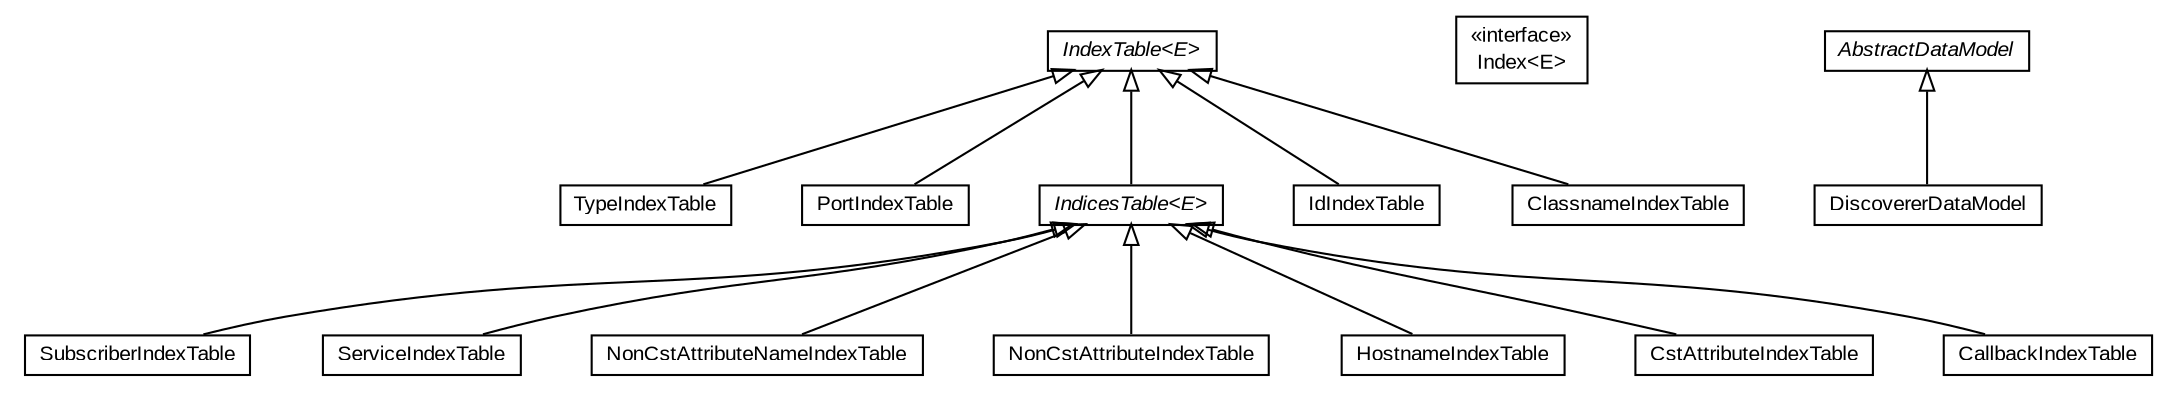 #!/usr/local/bin/dot
#
# Class diagram 
# Generated by UMLGraph version 5.3 (http://www.umlgraph.org/)
#

digraph G {
	edge [fontname="arial",fontsize=10,labelfontname="arial",labelfontsize=10];
	node [fontname="arial",fontsize=10,shape=plaintext];
	nodesep=0.25;
	ranksep=0.5;
	// context.arch.discoverer.component.dataModel.TypeIndexTable
	c12515 [label=<<table title="context.arch.discoverer.component.dataModel.TypeIndexTable" border="0" cellborder="1" cellspacing="0" cellpadding="2" port="p" href="./TypeIndexTable.html">
		<tr><td><table border="0" cellspacing="0" cellpadding="1">
<tr><td align="center" balign="center"> TypeIndexTable </td></tr>
		</table></td></tr>
		</table>>, fontname="arial", fontcolor="black", fontsize=10.0];
	// context.arch.discoverer.component.dataModel.SubscriberIndexTable
	c12516 [label=<<table title="context.arch.discoverer.component.dataModel.SubscriberIndexTable" border="0" cellborder="1" cellspacing="0" cellpadding="2" port="p" href="./SubscriberIndexTable.html">
		<tr><td><table border="0" cellspacing="0" cellpadding="1">
<tr><td align="center" balign="center"> SubscriberIndexTable </td></tr>
		</table></td></tr>
		</table>>, fontname="arial", fontcolor="black", fontsize=10.0];
	// context.arch.discoverer.component.dataModel.ServiceIndexTable
	c12517 [label=<<table title="context.arch.discoverer.component.dataModel.ServiceIndexTable" border="0" cellborder="1" cellspacing="0" cellpadding="2" port="p" href="./ServiceIndexTable.html">
		<tr><td><table border="0" cellspacing="0" cellpadding="1">
<tr><td align="center" balign="center"> ServiceIndexTable </td></tr>
		</table></td></tr>
		</table>>, fontname="arial", fontcolor="black", fontsize=10.0];
	// context.arch.discoverer.component.dataModel.PortIndexTable
	c12518 [label=<<table title="context.arch.discoverer.component.dataModel.PortIndexTable" border="0" cellborder="1" cellspacing="0" cellpadding="2" port="p" href="./PortIndexTable.html">
		<tr><td><table border="0" cellspacing="0" cellpadding="1">
<tr><td align="center" balign="center"> PortIndexTable </td></tr>
		</table></td></tr>
		</table>>, fontname="arial", fontcolor="black", fontsize=10.0];
	// context.arch.discoverer.component.dataModel.NonCstAttributeNameIndexTable
	c12519 [label=<<table title="context.arch.discoverer.component.dataModel.NonCstAttributeNameIndexTable" border="0" cellborder="1" cellspacing="0" cellpadding="2" port="p" href="./NonCstAttributeNameIndexTable.html">
		<tr><td><table border="0" cellspacing="0" cellpadding="1">
<tr><td align="center" balign="center"> NonCstAttributeNameIndexTable </td></tr>
		</table></td></tr>
		</table>>, fontname="arial", fontcolor="black", fontsize=10.0];
	// context.arch.discoverer.component.dataModel.NonCstAttributeIndexTable
	c12520 [label=<<table title="context.arch.discoverer.component.dataModel.NonCstAttributeIndexTable" border="0" cellborder="1" cellspacing="0" cellpadding="2" port="p" href="./NonCstAttributeIndexTable.html">
		<tr><td><table border="0" cellspacing="0" cellpadding="1">
<tr><td align="center" balign="center"> NonCstAttributeIndexTable </td></tr>
		</table></td></tr>
		</table>>, fontname="arial", fontcolor="black", fontsize=10.0];
	// context.arch.discoverer.component.dataModel.IndicesTable<E>
	c12521 [label=<<table title="context.arch.discoverer.component.dataModel.IndicesTable" border="0" cellborder="1" cellspacing="0" cellpadding="2" port="p" href="./IndicesTable.html">
		<tr><td><table border="0" cellspacing="0" cellpadding="1">
<tr><td align="center" balign="center"><font face="arial italic"> IndicesTable&lt;E&gt; </font></td></tr>
		</table></td></tr>
		</table>>, fontname="arial", fontcolor="black", fontsize=10.0];
	// context.arch.discoverer.component.dataModel.IndexTable<E>
	c12522 [label=<<table title="context.arch.discoverer.component.dataModel.IndexTable" border="0" cellborder="1" cellspacing="0" cellpadding="2" port="p" href="./IndexTable.html">
		<tr><td><table border="0" cellspacing="0" cellpadding="1">
<tr><td align="center" balign="center"><font face="arial italic"> IndexTable&lt;E&gt; </font></td></tr>
		</table></td></tr>
		</table>>, fontname="arial", fontcolor="black", fontsize=10.0];
	// context.arch.discoverer.component.dataModel.Index<E>
	c12523 [label=<<table title="context.arch.discoverer.component.dataModel.Index" border="0" cellborder="1" cellspacing="0" cellpadding="2" port="p" href="./Index.html">
		<tr><td><table border="0" cellspacing="0" cellpadding="1">
<tr><td align="center" balign="center"> &#171;interface&#187; </td></tr>
<tr><td align="center" balign="center"> Index&lt;E&gt; </td></tr>
		</table></td></tr>
		</table>>, fontname="arial", fontcolor="black", fontsize=10.0];
	// context.arch.discoverer.component.dataModel.IdIndexTable
	c12524 [label=<<table title="context.arch.discoverer.component.dataModel.IdIndexTable" border="0" cellborder="1" cellspacing="0" cellpadding="2" port="p" href="./IdIndexTable.html">
		<tr><td><table border="0" cellspacing="0" cellpadding="1">
<tr><td align="center" balign="center"> IdIndexTable </td></tr>
		</table></td></tr>
		</table>>, fontname="arial", fontcolor="black", fontsize=10.0];
	// context.arch.discoverer.component.dataModel.HostnameIndexTable
	c12525 [label=<<table title="context.arch.discoverer.component.dataModel.HostnameIndexTable" border="0" cellborder="1" cellspacing="0" cellpadding="2" port="p" href="./HostnameIndexTable.html">
		<tr><td><table border="0" cellspacing="0" cellpadding="1">
<tr><td align="center" balign="center"> HostnameIndexTable </td></tr>
		</table></td></tr>
		</table>>, fontname="arial", fontcolor="black", fontsize=10.0];
	// context.arch.discoverer.component.dataModel.DiscovererDataModel
	c12526 [label=<<table title="context.arch.discoverer.component.dataModel.DiscovererDataModel" border="0" cellborder="1" cellspacing="0" cellpadding="2" port="p" href="./DiscovererDataModel.html">
		<tr><td><table border="0" cellspacing="0" cellpadding="1">
<tr><td align="center" balign="center"> DiscovererDataModel </td></tr>
		</table></td></tr>
		</table>>, fontname="arial", fontcolor="black", fontsize=10.0];
	// context.arch.discoverer.component.dataModel.CstAttributeIndexTable
	c12527 [label=<<table title="context.arch.discoverer.component.dataModel.CstAttributeIndexTable" border="0" cellborder="1" cellspacing="0" cellpadding="2" port="p" href="./CstAttributeIndexTable.html">
		<tr><td><table border="0" cellspacing="0" cellpadding="1">
<tr><td align="center" balign="center"> CstAttributeIndexTable </td></tr>
		</table></td></tr>
		</table>>, fontname="arial", fontcolor="black", fontsize=10.0];
	// context.arch.discoverer.component.dataModel.ClassnameIndexTable
	c12528 [label=<<table title="context.arch.discoverer.component.dataModel.ClassnameIndexTable" border="0" cellborder="1" cellspacing="0" cellpadding="2" port="p" href="./ClassnameIndexTable.html">
		<tr><td><table border="0" cellspacing="0" cellpadding="1">
<tr><td align="center" balign="center"> ClassnameIndexTable </td></tr>
		</table></td></tr>
		</table>>, fontname="arial", fontcolor="black", fontsize=10.0];
	// context.arch.discoverer.component.dataModel.CallbackIndexTable
	c12529 [label=<<table title="context.arch.discoverer.component.dataModel.CallbackIndexTable" border="0" cellborder="1" cellspacing="0" cellpadding="2" port="p" href="./CallbackIndexTable.html">
		<tr><td><table border="0" cellspacing="0" cellpadding="1">
<tr><td align="center" balign="center"> CallbackIndexTable </td></tr>
		</table></td></tr>
		</table>>, fontname="arial", fontcolor="black", fontsize=10.0];
	// context.arch.discoverer.component.dataModel.AbstractDataModel
	c12530 [label=<<table title="context.arch.discoverer.component.dataModel.AbstractDataModel" border="0" cellborder="1" cellspacing="0" cellpadding="2" port="p" href="./AbstractDataModel.html">
		<tr><td><table border="0" cellspacing="0" cellpadding="1">
<tr><td align="center" balign="center"><font face="arial italic"> AbstractDataModel </font></td></tr>
		</table></td></tr>
		</table>>, fontname="arial", fontcolor="black", fontsize=10.0];
	//context.arch.discoverer.component.dataModel.TypeIndexTable extends context.arch.discoverer.component.dataModel.IndexTable<java.lang.String>
	c12522:p -> c12515:p [dir=back,arrowtail=empty];
	//context.arch.discoverer.component.dataModel.SubscriberIndexTable extends context.arch.discoverer.component.dataModel.IndicesTable<java.lang.String>
	c12521:p -> c12516:p [dir=back,arrowtail=empty];
	//context.arch.discoverer.component.dataModel.ServiceIndexTable extends context.arch.discoverer.component.dataModel.IndicesTable<java.lang.String>
	c12521:p -> c12517:p [dir=back,arrowtail=empty];
	//context.arch.discoverer.component.dataModel.PortIndexTable extends context.arch.discoverer.component.dataModel.IndexTable<java.lang.Integer>
	c12522:p -> c12518:p [dir=back,arrowtail=empty];
	//context.arch.discoverer.component.dataModel.NonCstAttributeNameIndexTable extends context.arch.discoverer.component.dataModel.IndicesTable<java.lang.String>
	c12521:p -> c12519:p [dir=back,arrowtail=empty];
	//context.arch.discoverer.component.dataModel.NonCstAttributeIndexTable extends context.arch.discoverer.component.dataModel.IndicesTable<context.arch.storage.Attribute<?>>
	c12521:p -> c12520:p [dir=back,arrowtail=empty];
	//context.arch.discoverer.component.dataModel.IndicesTable<E> extends context.arch.discoverer.component.dataModel.IndexTable<E>
	c12522:p -> c12521:p [dir=back,arrowtail=empty];
	//context.arch.discoverer.component.dataModel.IdIndexTable extends context.arch.discoverer.component.dataModel.IndexTable<java.lang.String>
	c12522:p -> c12524:p [dir=back,arrowtail=empty];
	//context.arch.discoverer.component.dataModel.HostnameIndexTable extends context.arch.discoverer.component.dataModel.IndicesTable<java.lang.String>
	c12521:p -> c12525:p [dir=back,arrowtail=empty];
	//context.arch.discoverer.component.dataModel.DiscovererDataModel extends context.arch.discoverer.component.dataModel.AbstractDataModel
	c12530:p -> c12526:p [dir=back,arrowtail=empty];
	//context.arch.discoverer.component.dataModel.CstAttributeIndexTable extends context.arch.discoverer.component.dataModel.IndicesTable<context.arch.storage.AttributeNameValue<?>>
	c12521:p -> c12527:p [dir=back,arrowtail=empty];
	//context.arch.discoverer.component.dataModel.ClassnameIndexTable extends context.arch.discoverer.component.dataModel.IndexTable<java.lang.String>
	c12522:p -> c12528:p [dir=back,arrowtail=empty];
	//context.arch.discoverer.component.dataModel.CallbackIndexTable extends context.arch.discoverer.component.dataModel.IndicesTable<java.lang.String>
	c12521:p -> c12529:p [dir=back,arrowtail=empty];
}

